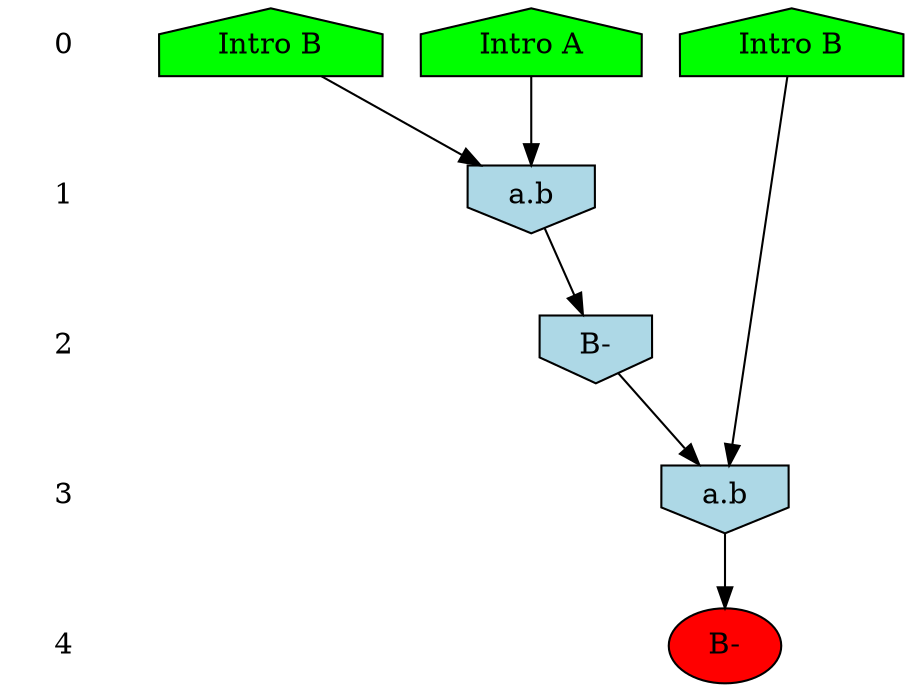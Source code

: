 /* Compression of 1 causal flows obtained in average at 2.258276E+00 t.u */
/* Compressed causal flows were: [2] */
digraph G{
 ranksep=.5 ; 
{ rank = same ; "0" [shape=plaintext] ; node_1 [label ="Intro B", shape=house, style=filled, fillcolor=green] ;
node_2 [label ="Intro B", shape=house, style=filled, fillcolor=green] ;
node_3 [label ="Intro A", shape=house, style=filled, fillcolor=green] ;
}
{ rank = same ; "1" [shape=plaintext] ; node_4 [label="a.b", shape=invhouse, style=filled, fillcolor = lightblue] ;
}
{ rank = same ; "2" [shape=plaintext] ; node_5 [label="B-", shape=invhouse, style=filled, fillcolor = lightblue] ;
}
{ rank = same ; "3" [shape=plaintext] ; node_6 [label="a.b", shape=invhouse, style=filled, fillcolor = lightblue] ;
}
{ rank = same ; "4" [shape=plaintext] ; node_7 [label ="B-", style=filled, fillcolor=red] ;
}
"0" -> "1" [style="invis"]; 
"1" -> "2" [style="invis"]; 
"2" -> "3" [style="invis"]; 
"3" -> "4" [style="invis"]; 
node_1 -> node_4
node_3 -> node_4
node_4 -> node_5
node_2 -> node_6
node_5 -> node_6
node_6 -> node_7
}
/*
 Dot generation time: 0.000423
*/